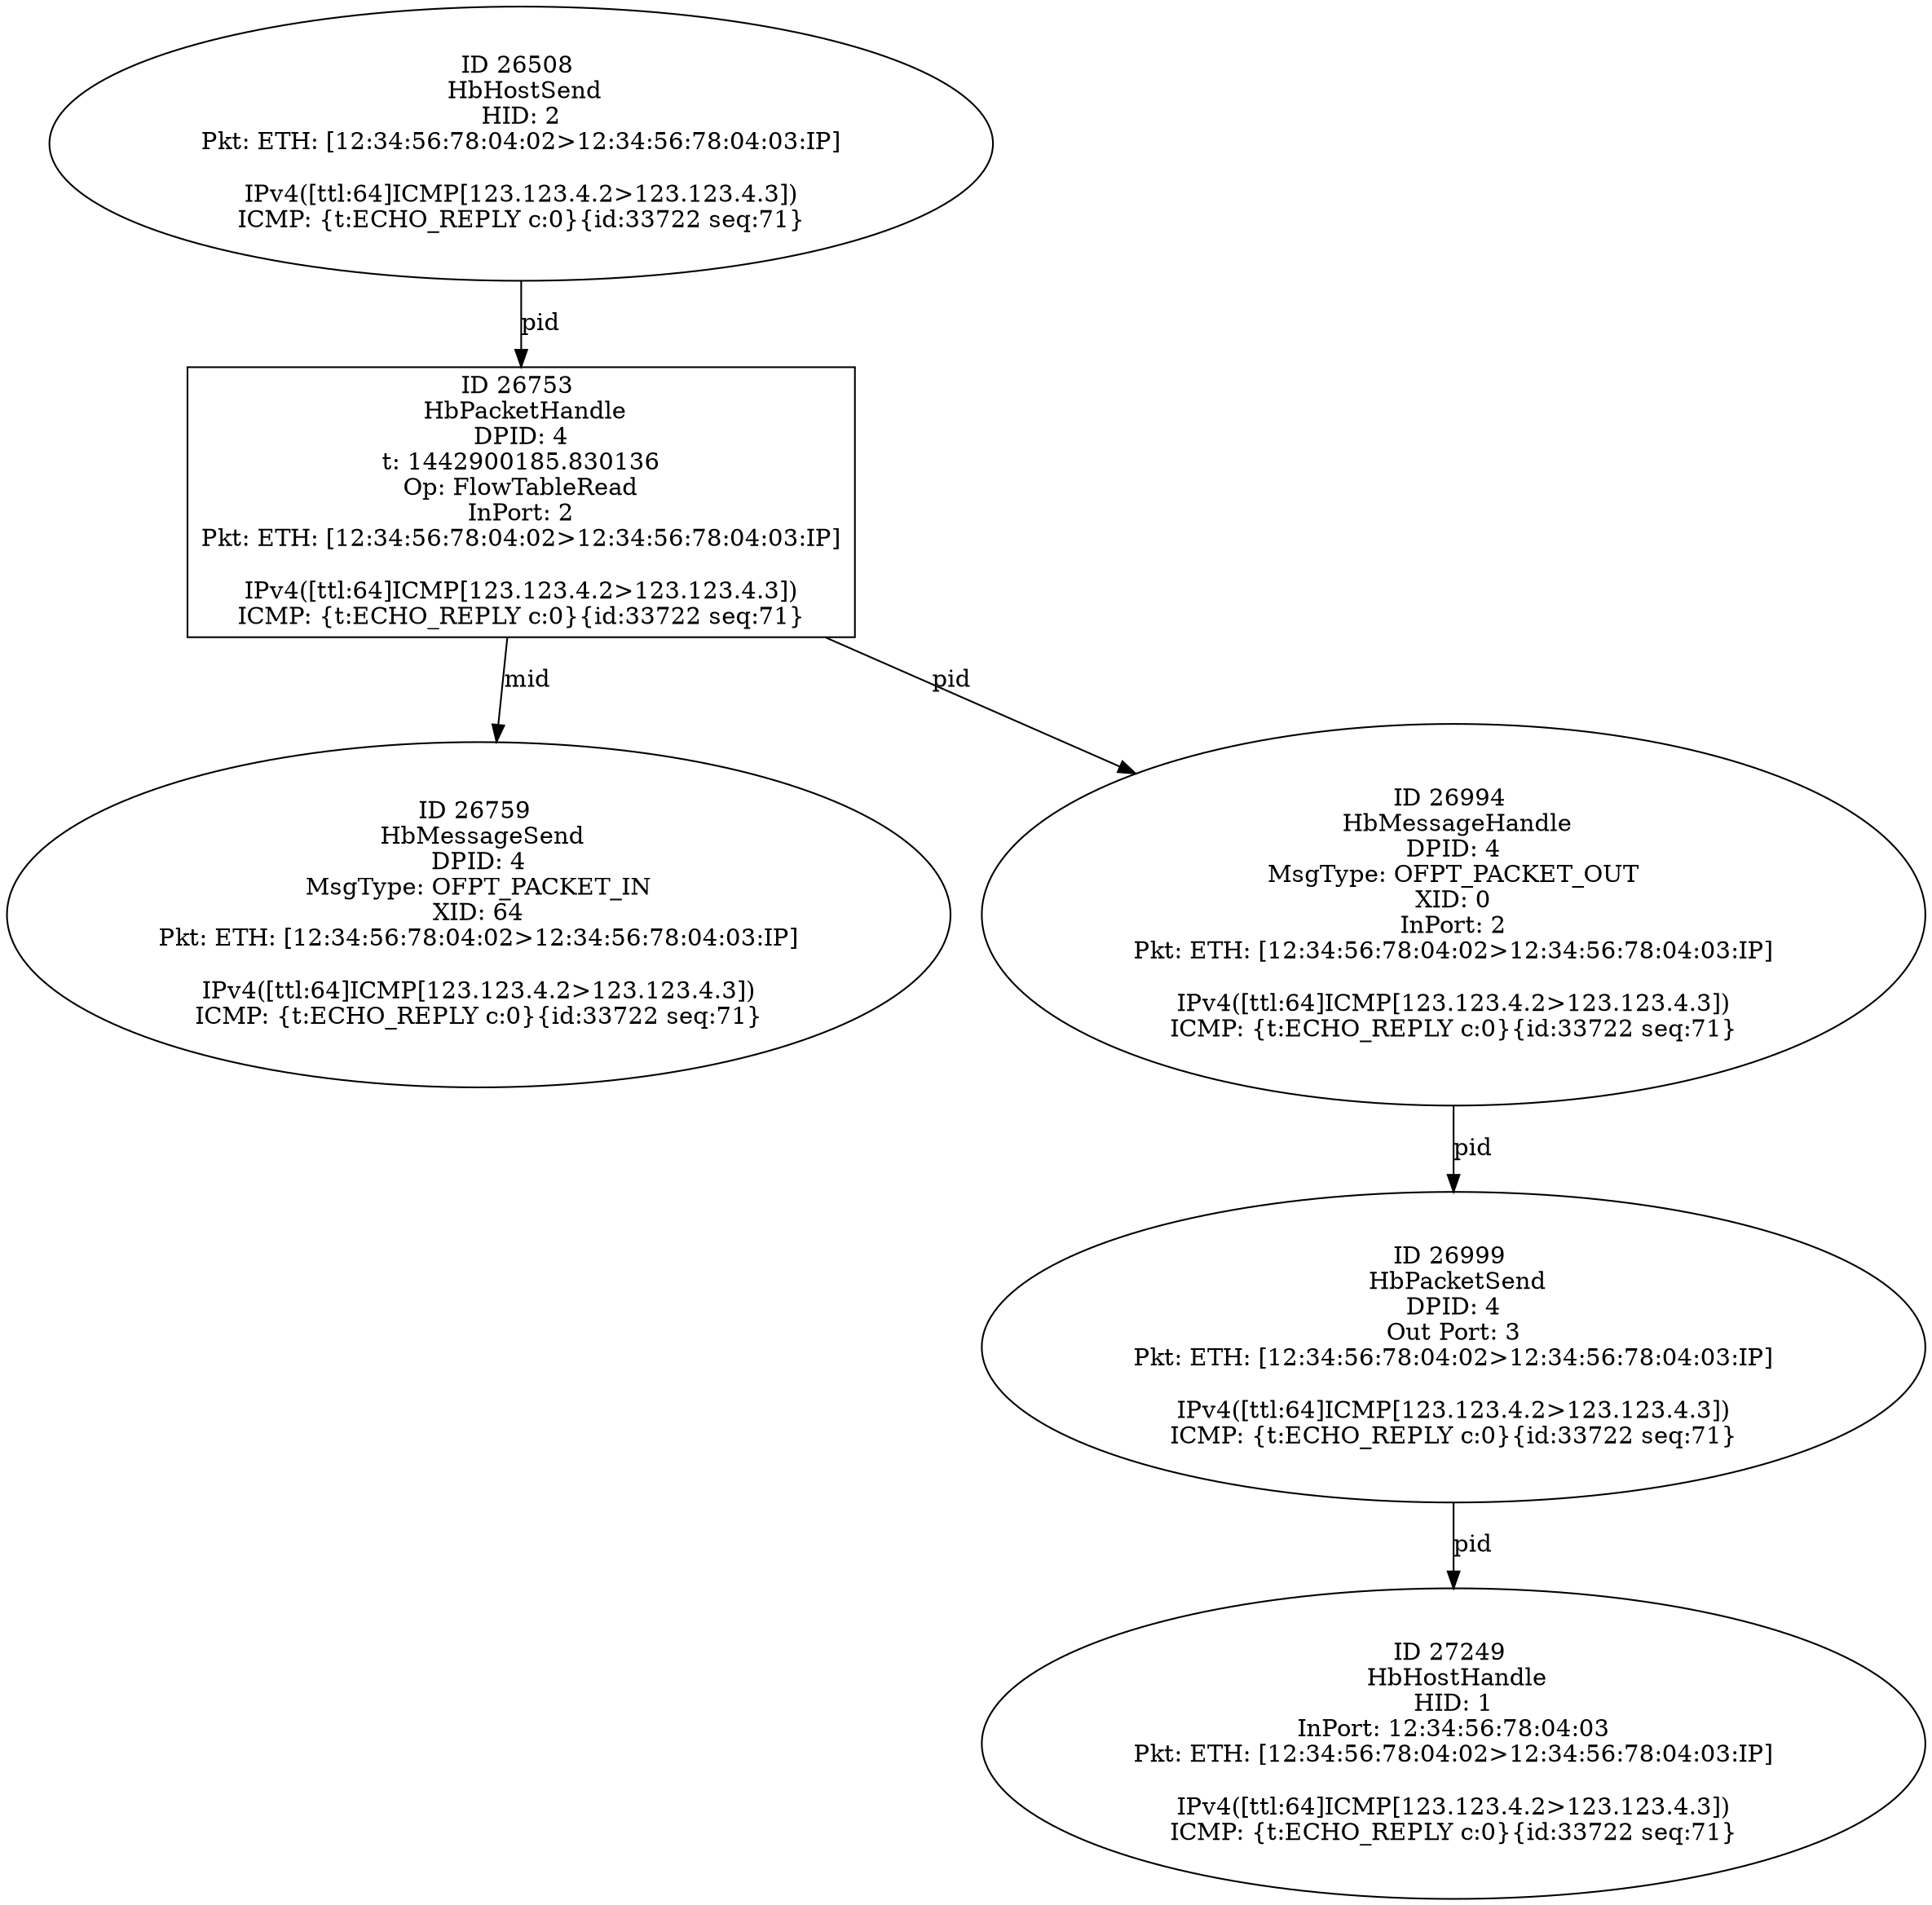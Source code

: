 strict digraph G {
26753 [shape=box, event=<hb_events.HbPacketHandle object at 0x10d90d410>, label="ID 26753 
 HbPacketHandle
DPID: 4
t: 1442900185.830136
Op: FlowTableRead
InPort: 2
Pkt: ETH: [12:34:56:78:04:02>12:34:56:78:04:03:IP]

IPv4([ttl:64]ICMP[123.123.4.2>123.123.4.3])
ICMP: {t:ECHO_REPLY c:0}{id:33722 seq:71}"];
26759 [shape=oval, event=<hb_events.HbMessageSend object at 0x10d90db50>, label="ID 26759 
 HbMessageSend
DPID: 4
MsgType: OFPT_PACKET_IN
XID: 64
Pkt: ETH: [12:34:56:78:04:02>12:34:56:78:04:03:IP]

IPv4([ttl:64]ICMP[123.123.4.2>123.123.4.3])
ICMP: {t:ECHO_REPLY c:0}{id:33722 seq:71}"];
26508 [shape=oval, event=<hb_events.HbHostSend object at 0x10d8aca50>, label="ID 26508 
 HbHostSend
HID: 2
Pkt: ETH: [12:34:56:78:04:02>12:34:56:78:04:03:IP]

IPv4([ttl:64]ICMP[123.123.4.2>123.123.4.3])
ICMP: {t:ECHO_REPLY c:0}{id:33722 seq:71}"];
27249 [shape=oval, event=<hb_events.HbHostHandle object at 0x10d9b7490>, label="ID 27249 
 HbHostHandle
HID: 1
InPort: 12:34:56:78:04:03
Pkt: ETH: [12:34:56:78:04:02>12:34:56:78:04:03:IP]

IPv4([ttl:64]ICMP[123.123.4.2>123.123.4.3])
ICMP: {t:ECHO_REPLY c:0}{id:33722 seq:71}"];
26994 [shape=oval, event=<hb_events.HbMessageHandle object at 0x10d959050>, label="ID 26994 
 HbMessageHandle
DPID: 4
MsgType: OFPT_PACKET_OUT
XID: 0
InPort: 2
Pkt: ETH: [12:34:56:78:04:02>12:34:56:78:04:03:IP]

IPv4([ttl:64]ICMP[123.123.4.2>123.123.4.3])
ICMP: {t:ECHO_REPLY c:0}{id:33722 seq:71}"];
26999 [shape=oval, event=<hb_events.HbPacketSend object at 0x10d959550>, label="ID 26999 
 HbPacketSend
DPID: 4
Out Port: 3
Pkt: ETH: [12:34:56:78:04:02>12:34:56:78:04:03:IP]

IPv4([ttl:64]ICMP[123.123.4.2>123.123.4.3])
ICMP: {t:ECHO_REPLY c:0}{id:33722 seq:71}"];
26753 -> 26994  [rel=pid, label=pid];
26753 -> 26759  [rel=mid, label=mid];
26508 -> 26753  [rel=pid, label=pid];
26994 -> 26999  [rel=pid, label=pid];
26999 -> 27249  [rel=pid, label=pid];
}
